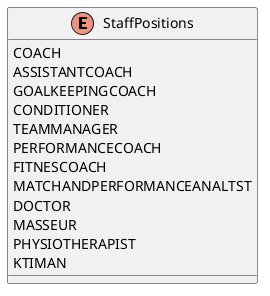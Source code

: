 @startuml Staff Position Enums

enum StaffPositions {
    COACH
    ASSISTANTCOACH
    GOALKEEPINGCOACH
    CONDITIONER
    TEAMMANAGER
    PERFORMANCECOACH
    FITNESCOACH
    MATCHANDPERFORMANCEANALTST
    DOCTOR
    MASSEUR
    PHYSIOTHERAPIST
    KTIMAN
}
 
@enduml